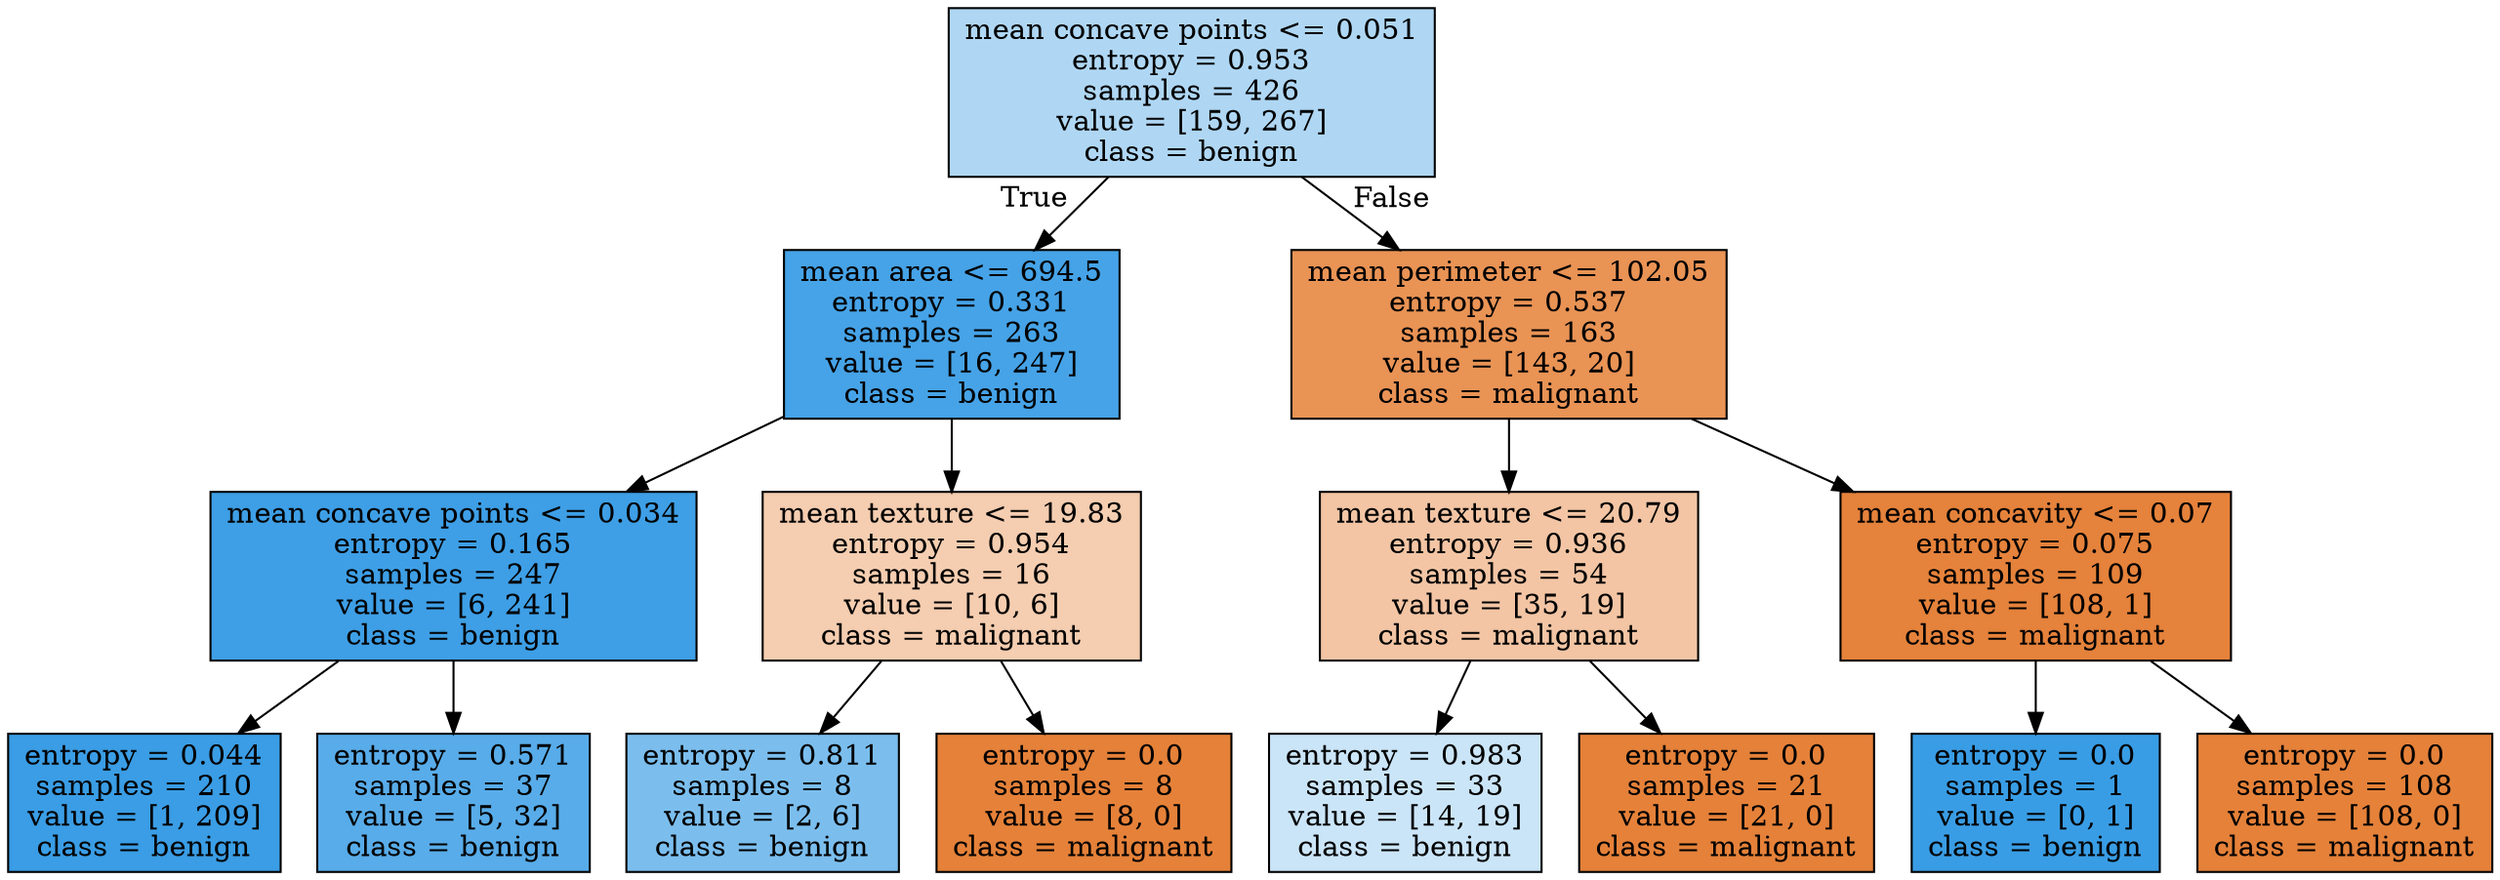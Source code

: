 digraph Tree {
node [shape=box, style="filled", color="black"] ;
0 [label="mean concave points <= 0.051\nentropy = 0.953\nsamples = 426\nvalue = [159, 267]\nclass = benign", fillcolor="#afd7f4"] ;
1 [label="mean area <= 694.5\nentropy = 0.331\nsamples = 263\nvalue = [16, 247]\nclass = benign", fillcolor="#46a3e7"] ;
0 -> 1 [labeldistance=2.5, labelangle=45, headlabel="True"] ;
2 [label="mean concave points <= 0.034\nentropy = 0.165\nsamples = 247\nvalue = [6, 241]\nclass = benign", fillcolor="#3e9fe6"] ;
1 -> 2 ;
3 [label="entropy = 0.044\nsamples = 210\nvalue = [1, 209]\nclass = benign", fillcolor="#3a9de5"] ;
2 -> 3 ;
4 [label="entropy = 0.571\nsamples = 37\nvalue = [5, 32]\nclass = benign", fillcolor="#58ace9"] ;
2 -> 4 ;
5 [label="mean texture <= 19.83\nentropy = 0.954\nsamples = 16\nvalue = [10, 6]\nclass = malignant", fillcolor="#f5cdb0"] ;
1 -> 5 ;
6 [label="entropy = 0.811\nsamples = 8\nvalue = [2, 6]\nclass = benign", fillcolor="#7bbeee"] ;
5 -> 6 ;
7 [label="entropy = 0.0\nsamples = 8\nvalue = [8, 0]\nclass = malignant", fillcolor="#e58139"] ;
5 -> 7 ;
8 [label="mean perimeter <= 102.05\nentropy = 0.537\nsamples = 163\nvalue = [143, 20]\nclass = malignant", fillcolor="#e99355"] ;
0 -> 8 [labeldistance=2.5, labelangle=-45, headlabel="False"] ;
9 [label="mean texture <= 20.79\nentropy = 0.936\nsamples = 54\nvalue = [35, 19]\nclass = malignant", fillcolor="#f3c5a4"] ;
8 -> 9 ;
10 [label="entropy = 0.983\nsamples = 33\nvalue = [14, 19]\nclass = benign", fillcolor="#cbe5f8"] ;
9 -> 10 ;
11 [label="entropy = 0.0\nsamples = 21\nvalue = [21, 0]\nclass = malignant", fillcolor="#e58139"] ;
9 -> 11 ;
12 [label="mean concavity <= 0.07\nentropy = 0.075\nsamples = 109\nvalue = [108, 1]\nclass = malignant", fillcolor="#e5823b"] ;
8 -> 12 ;
13 [label="entropy = 0.0\nsamples = 1\nvalue = [0, 1]\nclass = benign", fillcolor="#399de5"] ;
12 -> 13 ;
14 [label="entropy = 0.0\nsamples = 108\nvalue = [108, 0]\nclass = malignant", fillcolor="#e58139"] ;
12 -> 14 ;
}